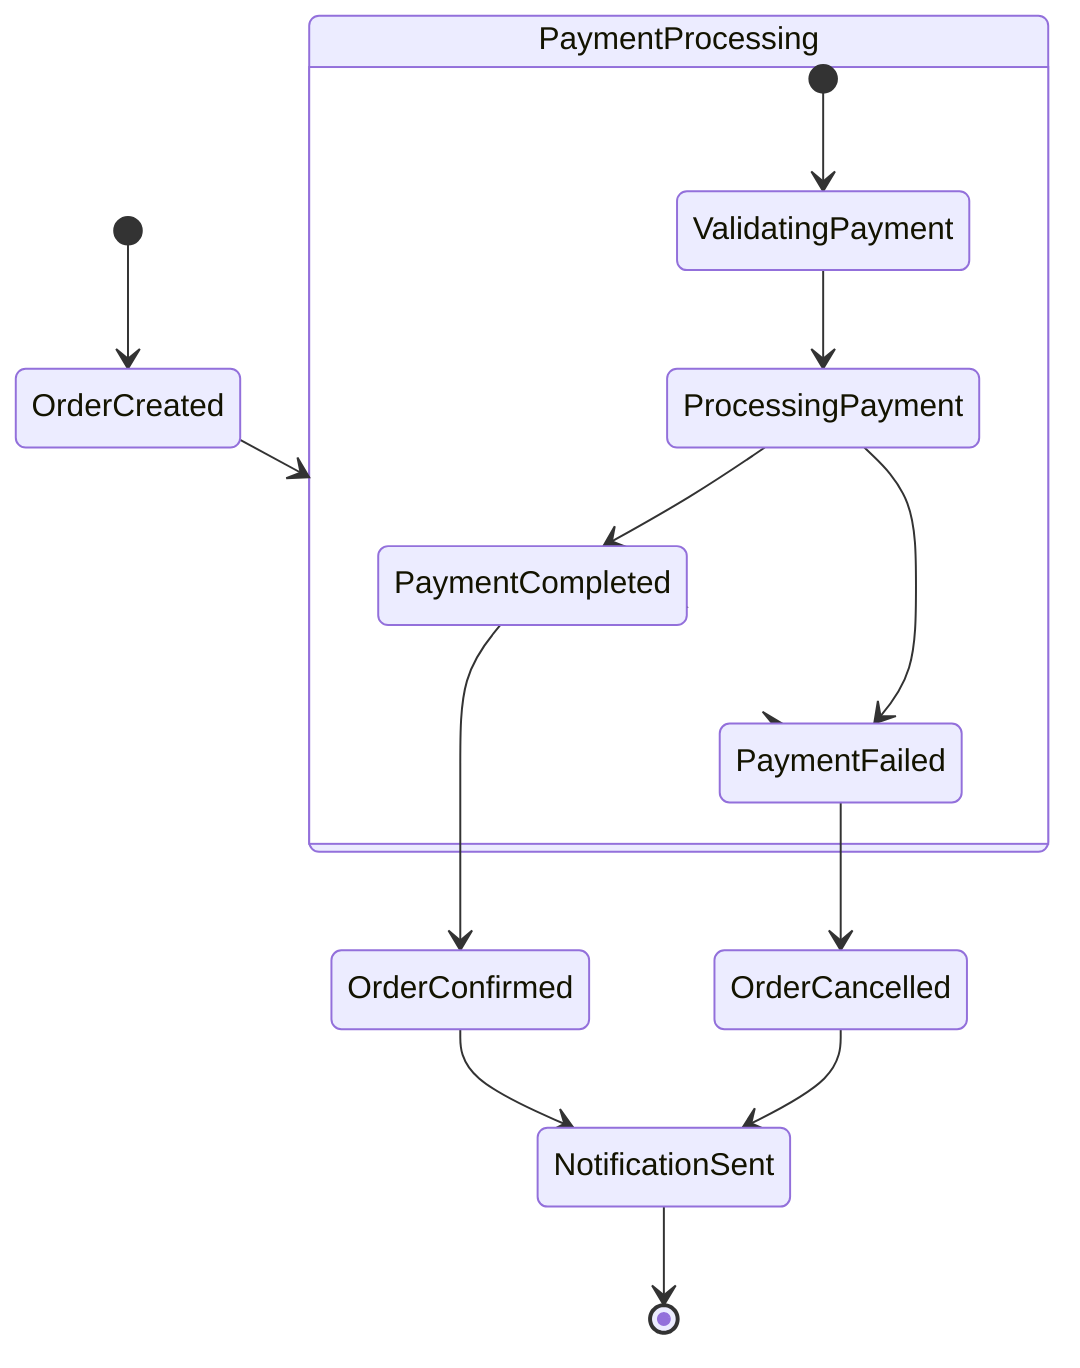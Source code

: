 stateDiagram-v2
    [*] --> OrderCreated
    OrderCreated --> PaymentProcessing
    PaymentProcessing --> PaymentCompleted
    PaymentProcessing --> PaymentFailed
    PaymentCompleted --> OrderConfirmed
    PaymentFailed --> OrderCancelled
    OrderConfirmed --> NotificationSent
    OrderCancelled --> NotificationSent
    NotificationSent --> [*]

    state PaymentProcessing {
        [*] --> ValidatingPayment
        ValidatingPayment --> ProcessingPayment
        ProcessingPayment --> PaymentCompleted
        ProcessingPayment --> PaymentFailed
    }